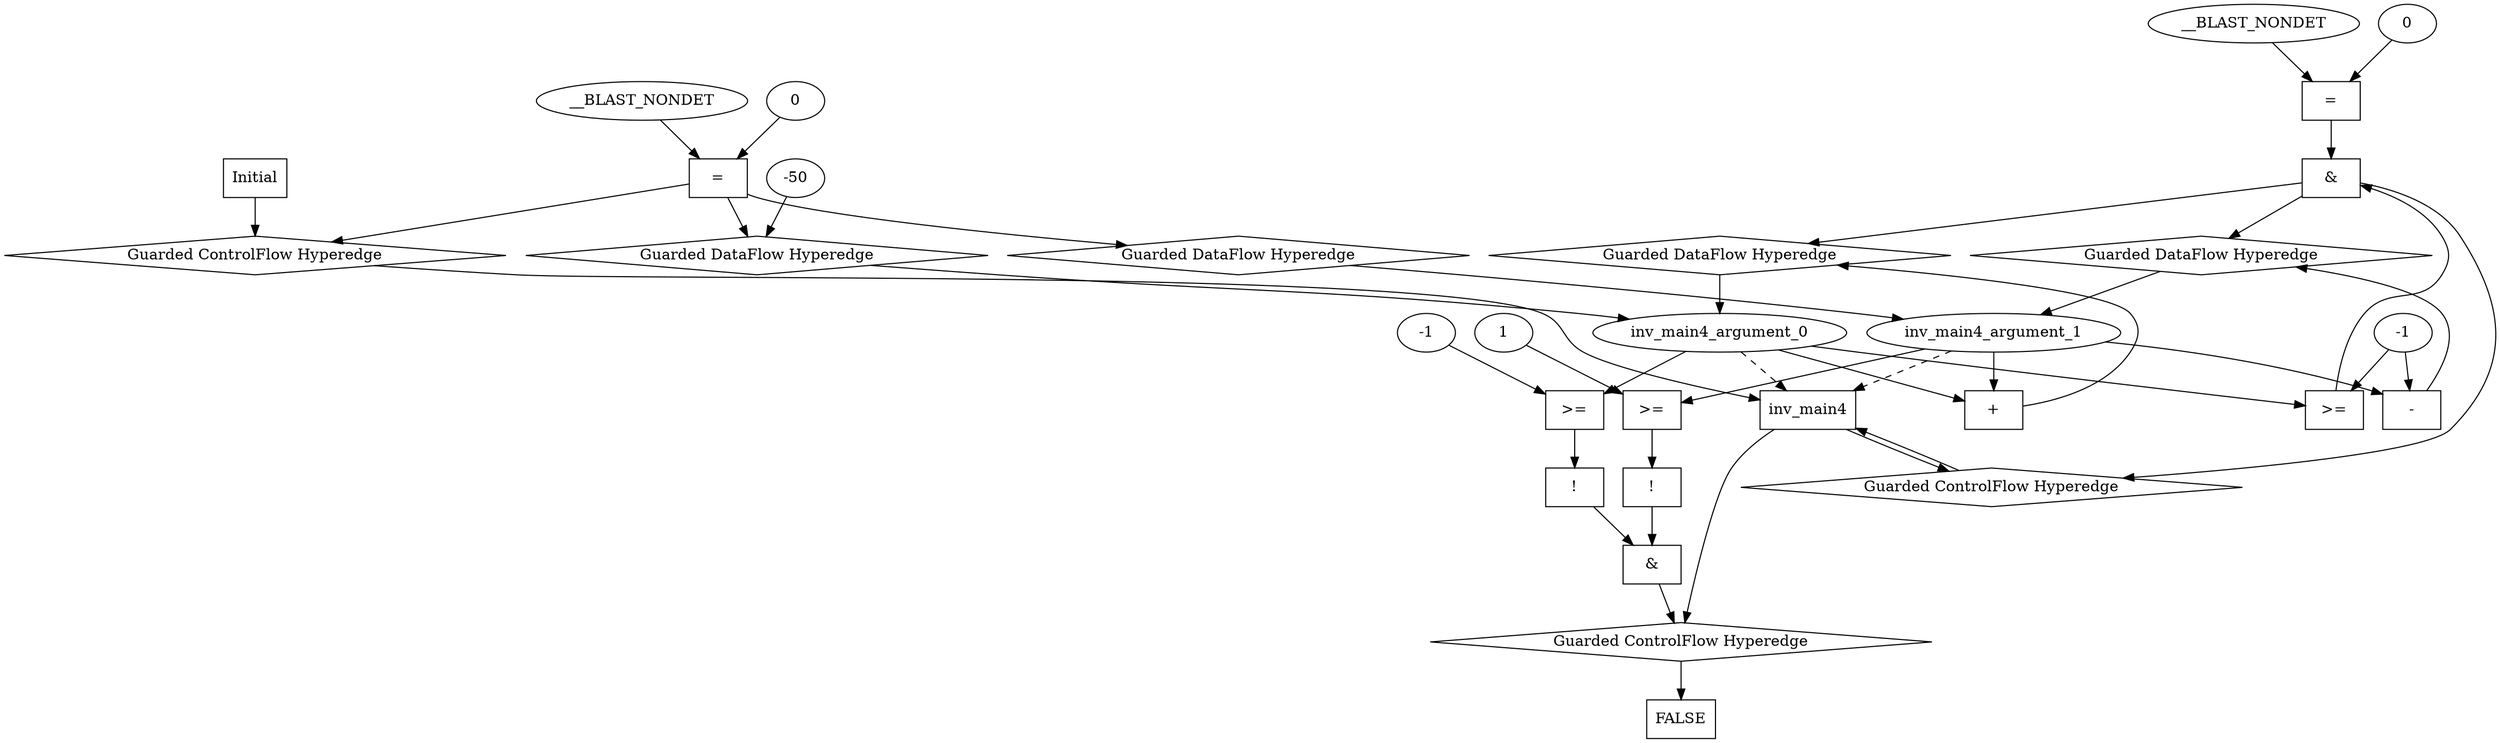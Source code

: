 digraph dag {
inv_main4 [label="inv_main4" shape="rect"];
FALSE [label="FALSE" shape="rect"];
Initial [label="Initial" shape="rect"];
ControlFowHyperEdge_0 [label="Guarded ControlFlow Hyperedge" shape="diamond"];
Initial -> ControlFowHyperEdge_0[label=""]
ControlFowHyperEdge_0 -> inv_main4[label=""]
ControlFowHyperEdge_1 [label="Guarded ControlFlow Hyperedge" shape="diamond"];
inv_main4 -> ControlFowHyperEdge_1[label=""]
ControlFowHyperEdge_1 -> inv_main4[label=""]
ControlFowHyperEdge_2 [label="Guarded ControlFlow Hyperedge" shape="diamond"];
inv_main4 -> ControlFowHyperEdge_2[label=""]
ControlFowHyperEdge_2 -> FALSE[label=""]
inv_main4_argument_0 [label="inv_main4_argument_0" shape="oval"];
inv_main4_argument_0 -> inv_main4[label="" style="dashed"]
inv_main4_argument_1 [label="inv_main4_argument_1" shape="oval"];
inv_main4_argument_1 -> inv_main4[label="" style="dashed"]

xxxinv_main4___Initial_0xxxguard_0_node_0 [label="=" shape="rect"];
xxxinv_main4___Initial_0xxxguard_0_node_1 [label="0"];
xxxinv_main4___Initial_0xxxguard_0_node_2 [label="__BLAST_NONDET"];
xxxinv_main4___Initial_0xxxguard_0_node_1->xxxinv_main4___Initial_0xxxguard_0_node_0
xxxinv_main4___Initial_0xxxguard_0_node_2->xxxinv_main4___Initial_0xxxguard_0_node_0

xxxinv_main4___Initial_0xxxguard_0_node_0->ControlFowHyperEdge_0 [label=""];
xxxinv_main4___Initial_0xxxdataFlow_0_node_0 [label="-50"];

xxxinv_main4___Initial_0xxxdataFlow_0_node_0->DataFowHyperEdge_0_inv_main4_argument_0 [label=""];
xxxinv_main4___inv_main4_1xxx_and [label="&" shape="rect"];
xxxinv_main4___inv_main4_1xxxguard_0_node_0 [label=">=" shape="rect"];
xxxinv_main4___inv_main4_1xxxdataFlow1_node_2->xxxinv_main4___inv_main4_1xxxguard_0_node_0
inv_main4_argument_0->xxxinv_main4___inv_main4_1xxxguard_0_node_0

xxxinv_main4___inv_main4_1xxxguard_0_node_0->xxxinv_main4___inv_main4_1xxx_and [label=""];
xxxinv_main4___inv_main4_1xxxguard1_node_0 [label="=" shape="rect"];
xxxinv_main4___inv_main4_1xxxguard1_node_1 [label="__BLAST_NONDET"];
xxxinv_main4___inv_main4_1xxxguard1_node_2 [label="0"];
xxxinv_main4___inv_main4_1xxxguard1_node_1->xxxinv_main4___inv_main4_1xxxguard1_node_0
xxxinv_main4___inv_main4_1xxxguard1_node_2->xxxinv_main4___inv_main4_1xxxguard1_node_0

xxxinv_main4___inv_main4_1xxxguard1_node_0->xxxinv_main4___inv_main4_1xxx_and [label=""];
xxxinv_main4___inv_main4_1xxx_and->ControlFowHyperEdge_1 [label=""];
xxxinv_main4___inv_main4_1xxxdataFlow_0_node_0 [label="+" shape="rect"];
inv_main4_argument_0->xxxinv_main4___inv_main4_1xxxdataFlow_0_node_0
inv_main4_argument_1->xxxinv_main4___inv_main4_1xxxdataFlow_0_node_0

xxxinv_main4___inv_main4_1xxxdataFlow_0_node_0->DataFowHyperEdge_1_inv_main4_argument_0 [label=""];
xxxinv_main4___inv_main4_1xxxdataFlow1_node_0 [label="-" shape="rect"];
xxxinv_main4___inv_main4_1xxxdataFlow1_node_2 [label="-1"];
inv_main4_argument_1->xxxinv_main4___inv_main4_1xxxdataFlow1_node_0
xxxinv_main4___inv_main4_1xxxdataFlow1_node_2->xxxinv_main4___inv_main4_1xxxdataFlow1_node_0

xxxinv_main4___inv_main4_1xxxdataFlow1_node_0->DataFowHyperEdge_1_inv_main4_argument_1 [label=""];
xxxFALSE___inv_main4_2xxx_and [label="&" shape="rect"];
xxxFALSE___inv_main4_2xxxguard_0_node_0 [label="!" shape="rect"];
xxxFALSE___inv_main4_2xxxguard_0_node_1 [label=">=" shape="rect"];
xxxFALSE___inv_main4_2xxxguard_0_node_3 [label="1"];
xxxFALSE___inv_main4_2xxxguard_0_node_1->xxxFALSE___inv_main4_2xxxguard_0_node_0
inv_main4_argument_1->xxxFALSE___inv_main4_2xxxguard_0_node_1
xxxFALSE___inv_main4_2xxxguard_0_node_3->xxxFALSE___inv_main4_2xxxguard_0_node_1

xxxFALSE___inv_main4_2xxxguard_0_node_0->xxxFALSE___inv_main4_2xxx_and [label=""];
xxxFALSE___inv_main4_2xxxguard1_node_0 [label="!" shape="rect"];
xxxFALSE___inv_main4_2xxxguard1_node_1 [label=">=" shape="rect"];
xxxFALSE___inv_main4_2xxxguard1_node_2 [label="-1"];
xxxFALSE___inv_main4_2xxxguard1_node_1->xxxFALSE___inv_main4_2xxxguard1_node_0
xxxFALSE___inv_main4_2xxxguard1_node_2->xxxFALSE___inv_main4_2xxxguard1_node_1
inv_main4_argument_0->xxxFALSE___inv_main4_2xxxguard1_node_1

xxxFALSE___inv_main4_2xxxguard1_node_0->xxxFALSE___inv_main4_2xxx_and [label=""];
xxxFALSE___inv_main4_2xxx_and->ControlFowHyperEdge_2 [label=""];
DataFowHyperEdge_0_inv_main4_argument_0 [label="Guarded DataFlow Hyperedge" shape="diamond"];
DataFowHyperEdge_0_inv_main4_argument_0 -> inv_main4_argument_0[label=""]
xxxinv_main4___Initial_0xxxguard_0_node_0 -> DataFowHyperEdge_0_inv_main4_argument_0[label=""]
DataFowHyperEdge_0_inv_main4_argument_1 [label="Guarded DataFlow Hyperedge" shape="diamond"];
DataFowHyperEdge_0_inv_main4_argument_1 -> inv_main4_argument_1[label=""]
xxxinv_main4___Initial_0xxxguard_0_node_0 -> DataFowHyperEdge_0_inv_main4_argument_1[label=""]
DataFowHyperEdge_1_inv_main4_argument_0 [label="Guarded DataFlow Hyperedge" shape="diamond"];
DataFowHyperEdge_1_inv_main4_argument_0 -> inv_main4_argument_0[label=""]
xxxinv_main4___inv_main4_1xxx_and -> DataFowHyperEdge_1_inv_main4_argument_0[label=""]
DataFowHyperEdge_1_inv_main4_argument_1 [label="Guarded DataFlow Hyperedge" shape="diamond"];
DataFowHyperEdge_1_inv_main4_argument_1 -> inv_main4_argument_1[label=""]
xxxinv_main4___inv_main4_1xxx_and -> DataFowHyperEdge_1_inv_main4_argument_1[label=""]
}
